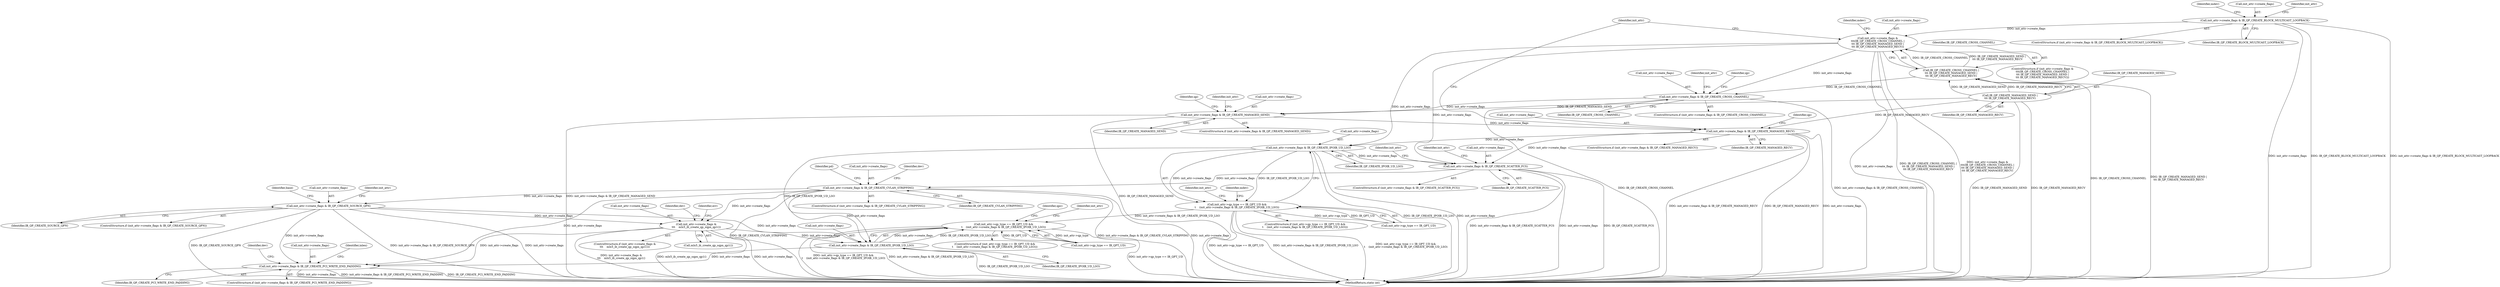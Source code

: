 digraph "0_linux_0625b4ba1a5d4703c7fb01c497bd6c156908af00@API" {
"1000286" [label="(Call,init_attr->create_flags & IB_QP_CREATE_IPOIB_UD_LSO)"];
"1000224" [label="(Call,init_attr->create_flags &\n\t\t\t(IB_QP_CREATE_CROSS_CHANNEL |\n\t\t\t IB_QP_CREATE_MANAGED_SEND |\n\t\t\t IB_QP_CREATE_MANAGED_RECV))"];
"1000198" [label="(Call,init_attr->create_flags & IB_QP_CREATE_BLOCK_MULTICAST_LOOPBACK)"];
"1000228" [label="(Call,IB_QP_CREATE_CROSS_CHANNEL |\n\t\t\t IB_QP_CREATE_MANAGED_SEND |\n\t\t\t IB_QP_CREATE_MANAGED_RECV)"];
"1000230" [label="(Call,IB_QP_CREATE_MANAGED_SEND |\n\t\t\t IB_QP_CREATE_MANAGED_RECV)"];
"1000269" [label="(Call,init_attr->create_flags & IB_QP_CREATE_MANAGED_RECV)"];
"1000258" [label="(Call,init_attr->create_flags & IB_QP_CREATE_MANAGED_SEND)"];
"1000247" [label="(Call,init_attr->create_flags & IB_QP_CREATE_CROSS_CHANNEL)"];
"1000280" [label="(Call,init_attr->qp_type == IB_QPT_UD &&\n\t    (init_attr->create_flags & IB_QP_CREATE_IPOIB_UD_LSO))"];
"1001186" [label="(Call,init_attr->qp_type == IB_QPT_UD &&\n\t    (init_attr->create_flags & IB_QP_CREATE_IPOIB_UD_LSO))"];
"1000304" [label="(Call,init_attr->create_flags & IB_QP_CREATE_SCATTER_FCS)"];
"1000361" [label="(Call,init_attr->create_flags & IB_QP_CREATE_CVLAN_STRIPPING)"];
"1000487" [label="(Call,init_attr->create_flags & IB_QP_CREATE_SOURCE_QPN)"];
"1000673" [label="(Call,init_attr->create_flags &\n\t\t\t    mlx5_ib_create_qp_sqpn_qp1())"];
"1001192" [label="(Call,init_attr->create_flags & IB_QP_CREATE_IPOIB_UD_LSO)"];
"1001209" [label="(Call,init_attr->create_flags & IB_QP_CREATE_PCI_WRITE_END_PADDING)"];
"1000251" [label="(Identifier,IB_QP_CREATE_CROSS_CHANNEL)"];
"1000224" [label="(Call,init_attr->create_flags &\n\t\t\t(IB_QP_CREATE_CROSS_CHANNEL |\n\t\t\t IB_QP_CREATE_MANAGED_SEND |\n\t\t\t IB_QP_CREATE_MANAGED_RECV))"];
"1001219" [label="(Identifier,dev)"];
"1000674" [label="(Call,init_attr->create_flags)"];
"1000230" [label="(Call,IB_QP_CREATE_MANAGED_SEND |\n\t\t\t IB_QP_CREATE_MANAGED_RECV)"];
"1000273" [label="(Identifier,IB_QP_CREATE_MANAGED_RECV)"];
"1000279" [label="(ControlStructure,if (init_attr->qp_type == IB_QPT_UD &&\n\t    (init_attr->create_flags & IB_QP_CREATE_IPOIB_UD_LSO)))"];
"1000491" [label="(Identifier,IB_QP_CREATE_SOURCE_QPN)"];
"1000488" [label="(Call,init_attr->create_flags)"];
"1000237" [label="(Identifier,mdev)"];
"1000290" [label="(Identifier,IB_QP_CREATE_IPOIB_UD_LSO)"];
"1001185" [label="(ControlStructure,if (init_attr->qp_type == IB_QPT_UD &&\n\t    (init_attr->create_flags & IB_QP_CREATE_IPOIB_UD_LSO)))"];
"1000361" [label="(Call,init_attr->create_flags & IB_QP_CREATE_CVLAN_STRIPPING)"];
"1000228" [label="(Call,IB_QP_CREATE_CROSS_CHANNEL |\n\t\t\t IB_QP_CREATE_MANAGED_SEND |\n\t\t\t IB_QP_CREATE_MANAGED_RECV)"];
"1000197" [label="(ControlStructure,if (init_attr->create_flags & IB_QP_CREATE_BLOCK_MULTICAST_LOOPBACK))"];
"1000232" [label="(Identifier,IB_QP_CREATE_MANAGED_RECV)"];
"1000281" [label="(Call,init_attr->qp_type == IB_QPT_UD)"];
"1000225" [label="(Call,init_attr->create_flags)"];
"1000223" [label="(ControlStructure,if (init_attr->create_flags &\n\t\t\t(IB_QP_CREATE_CROSS_CHANNEL |\n\t\t\t IB_QP_CREATE_MANAGED_SEND |\n\t\t\t IB_QP_CREATE_MANAGED_RECV)))"];
"1000673" [label="(Call,init_attr->create_flags &\n\t\t\t    mlx5_ib_create_qp_sqpn_qp1())"];
"1001187" [label="(Call,init_attr->qp_type == IB_QPT_UD)"];
"1000672" [label="(ControlStructure,if (init_attr->create_flags &\n\t\t\t    mlx5_ib_create_qp_sqpn_qp1()))"];
"1001209" [label="(Call,init_attr->create_flags & IB_QP_CREATE_PCI_WRITE_END_PADDING)"];
"1000207" [label="(Identifier,mdev)"];
"1001186" [label="(Call,init_attr->qp_type == IB_QPT_UD &&\n\t    (init_attr->create_flags & IB_QP_CREATE_IPOIB_UD_LSO))"];
"1000265" [label="(Identifier,qp)"];
"1000303" [label="(ControlStructure,if (init_attr->create_flags & IB_QP_CREATE_SCATTER_FCS))"];
"1000373" [label="(Identifier,dev)"];
"1000283" [label="(Identifier,init_attr)"];
"1000497" [label="(Identifier,init_attr)"];
"1000286" [label="(Call,init_attr->create_flags & IB_QP_CREATE_IPOIB_UD_LSO)"];
"1000258" [label="(Call,init_attr->create_flags & IB_QP_CREATE_MANAGED_SEND)"];
"1000308" [label="(Identifier,IB_QP_CREATE_SCATTER_FCS)"];
"1000396" [label="(Identifier,pd)"];
"1000487" [label="(Call,init_attr->create_flags & IB_QP_CREATE_SOURCE_QPN)"];
"1000680" [label="(Identifier,dev)"];
"1000199" [label="(Call,init_attr->create_flags)"];
"1000202" [label="(Identifier,IB_QP_CREATE_BLOCK_MULTICAST_LOOPBACK)"];
"1000271" [label="(Identifier,init_attr)"];
"1001199" [label="(Identifier,qpc)"];
"1000287" [label="(Call,init_attr->create_flags)"];
"1000280" [label="(Call,init_attr->qp_type == IB_QPT_UD &&\n\t    (init_attr->create_flags & IB_QP_CREATE_IPOIB_UD_LSO))"];
"1000360" [label="(ControlStructure,if (init_attr->create_flags & IB_QP_CREATE_CVLAN_STRIPPING))"];
"1000248" [label="(Call,init_attr->create_flags)"];
"1000486" [label="(ControlStructure,if (init_attr->create_flags & IB_QP_CREATE_SOURCE_QPN))"];
"1000260" [label="(Identifier,init_attr)"];
"1000229" [label="(Identifier,IB_QP_CREATE_CROSS_CHANNEL)"];
"1000226" [label="(Identifier,init_attr)"];
"1000543" [label="(Identifier,base)"];
"1001210" [label="(Call,init_attr->create_flags)"];
"1001193" [label="(Call,init_attr->create_flags)"];
"1000306" [label="(Identifier,init_attr)"];
"1000254" [label="(Identifier,qp)"];
"1001208" [label="(ControlStructure,if (init_attr->create_flags & IB_QP_CREATE_PCI_WRITE_END_PADDING))"];
"1000269" [label="(Call,init_attr->create_flags & IB_QP_CREATE_MANAGED_RECV)"];
"1000268" [label="(ControlStructure,if (init_attr->create_flags & IB_QP_CREATE_MANAGED_RECV))"];
"1000365" [label="(Identifier,IB_QP_CREATE_CVLAN_STRIPPING)"];
"1001192" [label="(Call,init_attr->create_flags & IB_QP_CREATE_IPOIB_UD_LSO)"];
"1000247" [label="(Call,init_attr->create_flags & IB_QP_CREATE_CROSS_CHANNEL)"];
"1001428" [label="(MethodReturn,static int)"];
"1000262" [label="(Identifier,IB_QP_CREATE_MANAGED_SEND)"];
"1000304" [label="(Call,init_attr->create_flags & IB_QP_CREATE_SCATTER_FCS)"];
"1000246" [label="(ControlStructure,if (init_attr->create_flags & IB_QP_CREATE_CROSS_CHANNEL))"];
"1001196" [label="(Identifier,IB_QP_CREATE_IPOIB_UD_LSO)"];
"1001253" [label="(Identifier,inlen)"];
"1000677" [label="(Call,mlx5_ib_create_qp_sqpn_qp1())"];
"1000686" [label="(Identifier,err)"];
"1001211" [label="(Identifier,init_attr)"];
"1000313" [label="(Identifier,init_attr)"];
"1000305" [label="(Call,init_attr->create_flags)"];
"1000294" [label="(Identifier,mdev)"];
"1001213" [label="(Identifier,IB_QP_CREATE_PCI_WRITE_END_PADDING)"];
"1000198" [label="(Call,init_attr->create_flags & IB_QP_CREATE_BLOCK_MULTICAST_LOOPBACK)"];
"1000257" [label="(ControlStructure,if (init_attr->create_flags & IB_QP_CREATE_MANAGED_SEND))"];
"1000259" [label="(Call,init_attr->create_flags)"];
"1000231" [label="(Identifier,IB_QP_CREATE_MANAGED_SEND)"];
"1000352" [label="(Identifier,init_attr)"];
"1000362" [label="(Call,init_attr->create_flags)"];
"1000270" [label="(Call,init_attr->create_flags)"];
"1000276" [label="(Identifier,qp)"];
"1000286" -> "1000280"  [label="AST: "];
"1000286" -> "1000290"  [label="CFG: "];
"1000287" -> "1000286"  [label="AST: "];
"1000290" -> "1000286"  [label="AST: "];
"1000280" -> "1000286"  [label="CFG: "];
"1000286" -> "1001428"  [label="DDG: IB_QP_CREATE_IPOIB_UD_LSO"];
"1000286" -> "1001428"  [label="DDG: init_attr->create_flags"];
"1000286" -> "1000280"  [label="DDG: init_attr->create_flags"];
"1000286" -> "1000280"  [label="DDG: IB_QP_CREATE_IPOIB_UD_LSO"];
"1000224" -> "1000286"  [label="DDG: init_attr->create_flags"];
"1000269" -> "1000286"  [label="DDG: init_attr->create_flags"];
"1000286" -> "1000304"  [label="DDG: init_attr->create_flags"];
"1000286" -> "1001192"  [label="DDG: IB_QP_CREATE_IPOIB_UD_LSO"];
"1000224" -> "1000223"  [label="AST: "];
"1000224" -> "1000228"  [label="CFG: "];
"1000225" -> "1000224"  [label="AST: "];
"1000228" -> "1000224"  [label="AST: "];
"1000237" -> "1000224"  [label="CFG: "];
"1000283" -> "1000224"  [label="CFG: "];
"1000224" -> "1001428"  [label="DDG: init_attr->create_flags"];
"1000224" -> "1001428"  [label="DDG: IB_QP_CREATE_CROSS_CHANNEL |\n\t\t\t IB_QP_CREATE_MANAGED_SEND |\n\t\t\t IB_QP_CREATE_MANAGED_RECV"];
"1000224" -> "1001428"  [label="DDG: init_attr->create_flags &\n\t\t\t(IB_QP_CREATE_CROSS_CHANNEL |\n\t\t\t IB_QP_CREATE_MANAGED_SEND |\n\t\t\t IB_QP_CREATE_MANAGED_RECV)"];
"1000198" -> "1000224"  [label="DDG: init_attr->create_flags"];
"1000228" -> "1000224"  [label="DDG: IB_QP_CREATE_CROSS_CHANNEL"];
"1000228" -> "1000224"  [label="DDG: IB_QP_CREATE_MANAGED_SEND |\n\t\t\t IB_QP_CREATE_MANAGED_RECV"];
"1000224" -> "1000247"  [label="DDG: init_attr->create_flags"];
"1000224" -> "1000304"  [label="DDG: init_attr->create_flags"];
"1000198" -> "1000197"  [label="AST: "];
"1000198" -> "1000202"  [label="CFG: "];
"1000199" -> "1000198"  [label="AST: "];
"1000202" -> "1000198"  [label="AST: "];
"1000207" -> "1000198"  [label="CFG: "];
"1000226" -> "1000198"  [label="CFG: "];
"1000198" -> "1001428"  [label="DDG: init_attr->create_flags"];
"1000198" -> "1001428"  [label="DDG: IB_QP_CREATE_BLOCK_MULTICAST_LOOPBACK"];
"1000198" -> "1001428"  [label="DDG: init_attr->create_flags & IB_QP_CREATE_BLOCK_MULTICAST_LOOPBACK"];
"1000228" -> "1000230"  [label="CFG: "];
"1000229" -> "1000228"  [label="AST: "];
"1000230" -> "1000228"  [label="AST: "];
"1000228" -> "1001428"  [label="DDG: IB_QP_CREATE_CROSS_CHANNEL"];
"1000228" -> "1001428"  [label="DDG: IB_QP_CREATE_MANAGED_SEND |\n\t\t\t IB_QP_CREATE_MANAGED_RECV"];
"1000230" -> "1000228"  [label="DDG: IB_QP_CREATE_MANAGED_SEND"];
"1000230" -> "1000228"  [label="DDG: IB_QP_CREATE_MANAGED_RECV"];
"1000228" -> "1000247"  [label="DDG: IB_QP_CREATE_CROSS_CHANNEL"];
"1000230" -> "1000232"  [label="CFG: "];
"1000231" -> "1000230"  [label="AST: "];
"1000232" -> "1000230"  [label="AST: "];
"1000230" -> "1001428"  [label="DDG: IB_QP_CREATE_MANAGED_SEND"];
"1000230" -> "1001428"  [label="DDG: IB_QP_CREATE_MANAGED_RECV"];
"1000230" -> "1000258"  [label="DDG: IB_QP_CREATE_MANAGED_SEND"];
"1000230" -> "1000269"  [label="DDG: IB_QP_CREATE_MANAGED_RECV"];
"1000269" -> "1000268"  [label="AST: "];
"1000269" -> "1000273"  [label="CFG: "];
"1000270" -> "1000269"  [label="AST: "];
"1000273" -> "1000269"  [label="AST: "];
"1000276" -> "1000269"  [label="CFG: "];
"1000283" -> "1000269"  [label="CFG: "];
"1000269" -> "1001428"  [label="DDG: init_attr->create_flags & IB_QP_CREATE_MANAGED_RECV"];
"1000269" -> "1001428"  [label="DDG: IB_QP_CREATE_MANAGED_RECV"];
"1000269" -> "1001428"  [label="DDG: init_attr->create_flags"];
"1000258" -> "1000269"  [label="DDG: init_attr->create_flags"];
"1000269" -> "1000304"  [label="DDG: init_attr->create_flags"];
"1000258" -> "1000257"  [label="AST: "];
"1000258" -> "1000262"  [label="CFG: "];
"1000259" -> "1000258"  [label="AST: "];
"1000262" -> "1000258"  [label="AST: "];
"1000265" -> "1000258"  [label="CFG: "];
"1000271" -> "1000258"  [label="CFG: "];
"1000258" -> "1001428"  [label="DDG: init_attr->create_flags & IB_QP_CREATE_MANAGED_SEND"];
"1000258" -> "1001428"  [label="DDG: IB_QP_CREATE_MANAGED_SEND"];
"1000247" -> "1000258"  [label="DDG: init_attr->create_flags"];
"1000247" -> "1000246"  [label="AST: "];
"1000247" -> "1000251"  [label="CFG: "];
"1000248" -> "1000247"  [label="AST: "];
"1000251" -> "1000247"  [label="AST: "];
"1000254" -> "1000247"  [label="CFG: "];
"1000260" -> "1000247"  [label="CFG: "];
"1000247" -> "1001428"  [label="DDG: IB_QP_CREATE_CROSS_CHANNEL"];
"1000247" -> "1001428"  [label="DDG: init_attr->create_flags & IB_QP_CREATE_CROSS_CHANNEL"];
"1000280" -> "1000279"  [label="AST: "];
"1000280" -> "1000281"  [label="CFG: "];
"1000281" -> "1000280"  [label="AST: "];
"1000294" -> "1000280"  [label="CFG: "];
"1000306" -> "1000280"  [label="CFG: "];
"1000280" -> "1001428"  [label="DDG: init_attr->create_flags & IB_QP_CREATE_IPOIB_UD_LSO"];
"1000280" -> "1001428"  [label="DDG: init_attr->qp_type == IB_QPT_UD &&\n\t    (init_attr->create_flags & IB_QP_CREATE_IPOIB_UD_LSO)"];
"1000280" -> "1001428"  [label="DDG: init_attr->qp_type == IB_QPT_UD"];
"1000281" -> "1000280"  [label="DDG: init_attr->qp_type"];
"1000281" -> "1000280"  [label="DDG: IB_QPT_UD"];
"1000280" -> "1001186"  [label="DDG: init_attr->create_flags & IB_QP_CREATE_IPOIB_UD_LSO"];
"1001186" -> "1001185"  [label="AST: "];
"1001186" -> "1001187"  [label="CFG: "];
"1001186" -> "1001192"  [label="CFG: "];
"1001187" -> "1001186"  [label="AST: "];
"1001192" -> "1001186"  [label="AST: "];
"1001199" -> "1001186"  [label="CFG: "];
"1001211" -> "1001186"  [label="CFG: "];
"1001186" -> "1001428"  [label="DDG: init_attr->qp_type == IB_QPT_UD &&\n\t    (init_attr->create_flags & IB_QP_CREATE_IPOIB_UD_LSO)"];
"1001186" -> "1001428"  [label="DDG: init_attr->create_flags & IB_QP_CREATE_IPOIB_UD_LSO"];
"1001186" -> "1001428"  [label="DDG: init_attr->qp_type == IB_QPT_UD"];
"1001187" -> "1001186"  [label="DDG: init_attr->qp_type"];
"1001187" -> "1001186"  [label="DDG: IB_QPT_UD"];
"1001192" -> "1001186"  [label="DDG: init_attr->create_flags"];
"1001192" -> "1001186"  [label="DDG: IB_QP_CREATE_IPOIB_UD_LSO"];
"1000304" -> "1000303"  [label="AST: "];
"1000304" -> "1000308"  [label="CFG: "];
"1000305" -> "1000304"  [label="AST: "];
"1000308" -> "1000304"  [label="AST: "];
"1000313" -> "1000304"  [label="CFG: "];
"1000352" -> "1000304"  [label="CFG: "];
"1000304" -> "1001428"  [label="DDG: init_attr->create_flags & IB_QP_CREATE_SCATTER_FCS"];
"1000304" -> "1001428"  [label="DDG: init_attr->create_flags"];
"1000304" -> "1001428"  [label="DDG: IB_QP_CREATE_SCATTER_FCS"];
"1000304" -> "1000361"  [label="DDG: init_attr->create_flags"];
"1000361" -> "1000360"  [label="AST: "];
"1000361" -> "1000365"  [label="CFG: "];
"1000362" -> "1000361"  [label="AST: "];
"1000365" -> "1000361"  [label="AST: "];
"1000373" -> "1000361"  [label="CFG: "];
"1000396" -> "1000361"  [label="CFG: "];
"1000361" -> "1001428"  [label="DDG: IB_QP_CREATE_CVLAN_STRIPPING"];
"1000361" -> "1001428"  [label="DDG: init_attr->create_flags & IB_QP_CREATE_CVLAN_STRIPPING"];
"1000361" -> "1001428"  [label="DDG: init_attr->create_flags"];
"1000361" -> "1000487"  [label="DDG: init_attr->create_flags"];
"1000361" -> "1000673"  [label="DDG: init_attr->create_flags"];
"1000361" -> "1001192"  [label="DDG: init_attr->create_flags"];
"1000361" -> "1001209"  [label="DDG: init_attr->create_flags"];
"1000487" -> "1000486"  [label="AST: "];
"1000487" -> "1000491"  [label="CFG: "];
"1000488" -> "1000487"  [label="AST: "];
"1000491" -> "1000487"  [label="AST: "];
"1000497" -> "1000487"  [label="CFG: "];
"1000543" -> "1000487"  [label="CFG: "];
"1000487" -> "1001428"  [label="DDG: init_attr->create_flags"];
"1000487" -> "1001428"  [label="DDG: IB_QP_CREATE_SOURCE_QPN"];
"1000487" -> "1001428"  [label="DDG: init_attr->create_flags & IB_QP_CREATE_SOURCE_QPN"];
"1000487" -> "1000673"  [label="DDG: init_attr->create_flags"];
"1000487" -> "1001192"  [label="DDG: init_attr->create_flags"];
"1000487" -> "1001209"  [label="DDG: init_attr->create_flags"];
"1000673" -> "1000672"  [label="AST: "];
"1000673" -> "1000677"  [label="CFG: "];
"1000674" -> "1000673"  [label="AST: "];
"1000677" -> "1000673"  [label="AST: "];
"1000680" -> "1000673"  [label="CFG: "];
"1000686" -> "1000673"  [label="CFG: "];
"1000673" -> "1001428"  [label="DDG: mlx5_ib_create_qp_sqpn_qp1()"];
"1000673" -> "1001428"  [label="DDG: init_attr->create_flags"];
"1000673" -> "1001428"  [label="DDG: init_attr->create_flags &\n\t\t\t    mlx5_ib_create_qp_sqpn_qp1()"];
"1000673" -> "1001192"  [label="DDG: init_attr->create_flags"];
"1000673" -> "1001209"  [label="DDG: init_attr->create_flags"];
"1001192" -> "1001196"  [label="CFG: "];
"1001193" -> "1001192"  [label="AST: "];
"1001196" -> "1001192"  [label="AST: "];
"1001192" -> "1001428"  [label="DDG: IB_QP_CREATE_IPOIB_UD_LSO"];
"1001192" -> "1001209"  [label="DDG: init_attr->create_flags"];
"1001209" -> "1001208"  [label="AST: "];
"1001209" -> "1001213"  [label="CFG: "];
"1001210" -> "1001209"  [label="AST: "];
"1001213" -> "1001209"  [label="AST: "];
"1001219" -> "1001209"  [label="CFG: "];
"1001253" -> "1001209"  [label="CFG: "];
"1001209" -> "1001428"  [label="DDG: init_attr->create_flags & IB_QP_CREATE_PCI_WRITE_END_PADDING"];
"1001209" -> "1001428"  [label="DDG: IB_QP_CREATE_PCI_WRITE_END_PADDING"];
"1001209" -> "1001428"  [label="DDG: init_attr->create_flags"];
}
